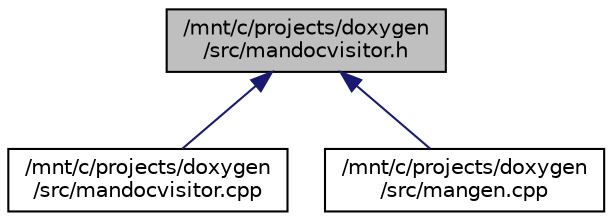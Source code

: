 digraph "/mnt/c/projects/doxygen/src/mandocvisitor.h"
{
 // LATEX_PDF_SIZE
  edge [fontname="Helvetica",fontsize="10",labelfontname="Helvetica",labelfontsize="10"];
  node [fontname="Helvetica",fontsize="10",shape=record];
  Node1 [label="/mnt/c/projects/doxygen\l/src/mandocvisitor.h",height=0.2,width=0.4,color="black", fillcolor="grey75", style="filled", fontcolor="black",tooltip=" "];
  Node1 -> Node2 [dir="back",color="midnightblue",fontsize="10",style="solid",fontname="Helvetica"];
  Node2 [label="/mnt/c/projects/doxygen\l/src/mandocvisitor.cpp",height=0.2,width=0.4,color="black", fillcolor="white", style="filled",URL="$mandocvisitor_8cpp.html",tooltip=" "];
  Node1 -> Node3 [dir="back",color="midnightblue",fontsize="10",style="solid",fontname="Helvetica"];
  Node3 [label="/mnt/c/projects/doxygen\l/src/mangen.cpp",height=0.2,width=0.4,color="black", fillcolor="white", style="filled",URL="$mangen_8cpp.html",tooltip=" "];
}

